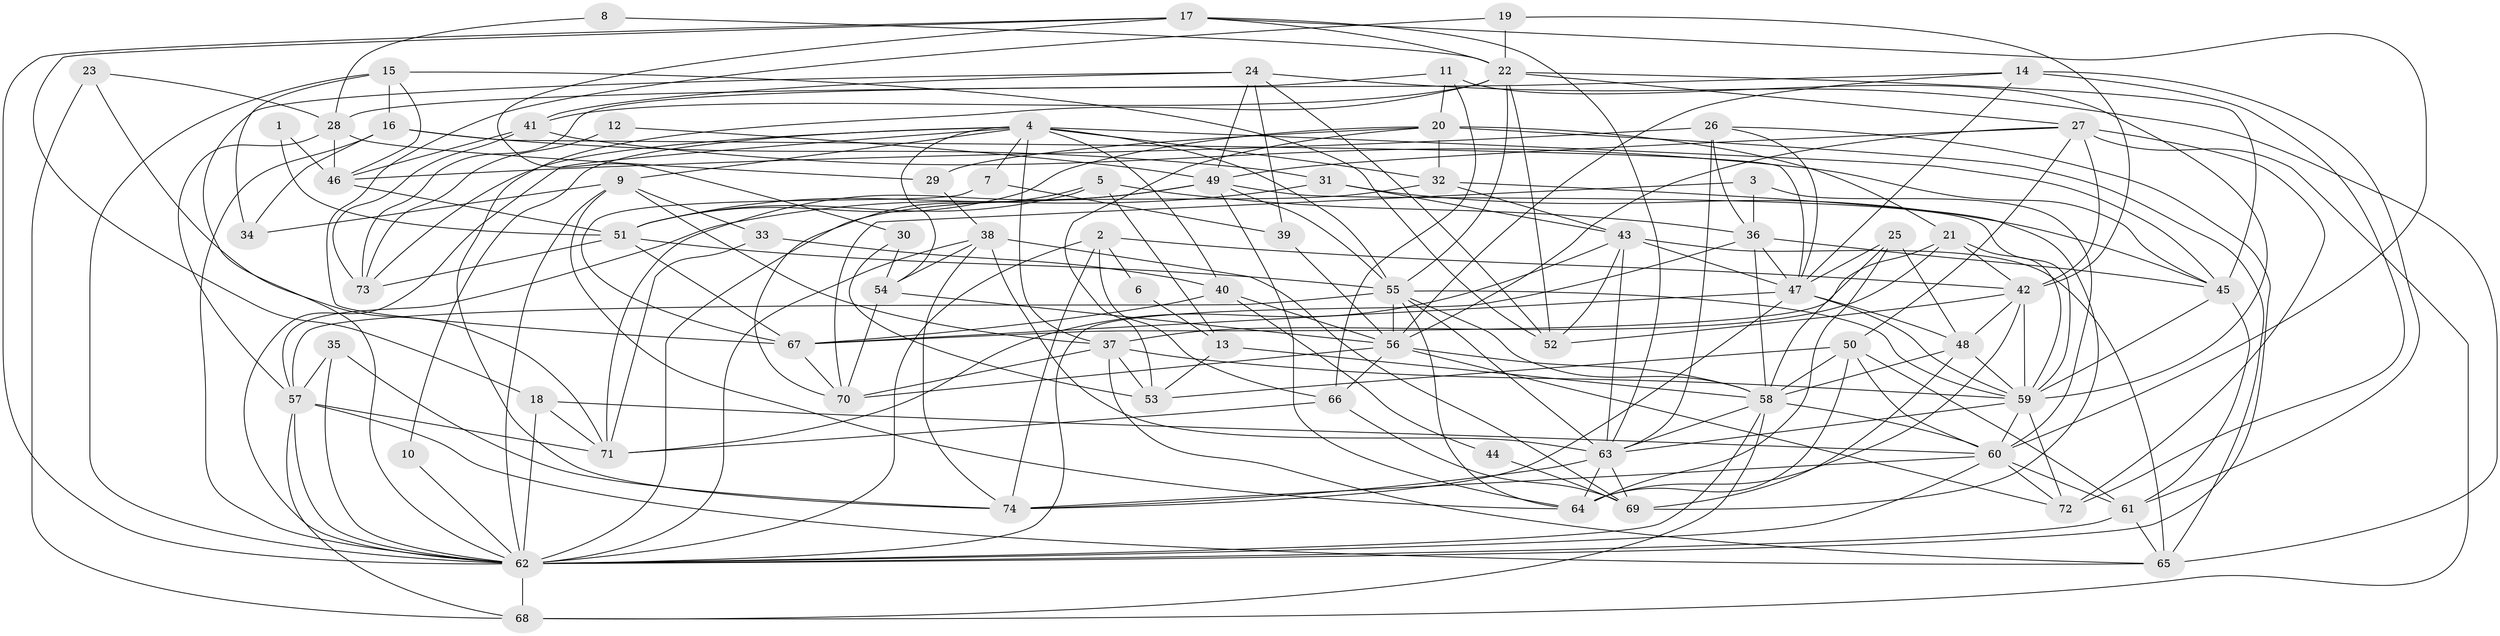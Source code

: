 // original degree distribution, {4: 0.22972972972972974, 6: 0.08783783783783784, 2: 0.10810810810810811, 5: 0.22297297297297297, 3: 0.3108108108108108, 7: 0.033783783783783786, 8: 0.006756756756756757}
// Generated by graph-tools (version 1.1) at 2025/26/03/09/25 03:26:12]
// undirected, 74 vertices, 216 edges
graph export_dot {
graph [start="1"]
  node [color=gray90,style=filled];
  1;
  2;
  3;
  4;
  5;
  6;
  7;
  8;
  9;
  10;
  11;
  12;
  13;
  14;
  15;
  16;
  17;
  18;
  19;
  20;
  21;
  22;
  23;
  24;
  25;
  26;
  27;
  28;
  29;
  30;
  31;
  32;
  33;
  34;
  35;
  36;
  37;
  38;
  39;
  40;
  41;
  42;
  43;
  44;
  45;
  46;
  47;
  48;
  49;
  50;
  51;
  52;
  53;
  54;
  55;
  56;
  57;
  58;
  59;
  60;
  61;
  62;
  63;
  64;
  65;
  66;
  67;
  68;
  69;
  70;
  71;
  72;
  73;
  74;
  1 -- 46 [weight=1.0];
  1 -- 51 [weight=1.0];
  2 -- 6 [weight=1.0];
  2 -- 42 [weight=1.0];
  2 -- 62 [weight=1.0];
  2 -- 66 [weight=1.0];
  2 -- 74 [weight=1.0];
  3 -- 36 [weight=1.0];
  3 -- 60 [weight=1.0];
  3 -- 70 [weight=1.0];
  4 -- 7 [weight=1.0];
  4 -- 9 [weight=1.0];
  4 -- 10 [weight=1.0];
  4 -- 32 [weight=2.0];
  4 -- 37 [weight=1.0];
  4 -- 40 [weight=2.0];
  4 -- 45 [weight=1.0];
  4 -- 54 [weight=1.0];
  4 -- 55 [weight=1.0];
  4 -- 62 [weight=1.0];
  4 -- 73 [weight=1.0];
  5 -- 13 [weight=1.0];
  5 -- 36 [weight=1.0];
  5 -- 51 [weight=1.0];
  5 -- 70 [weight=1.0];
  6 -- 13 [weight=1.0];
  7 -- 39 [weight=1.0];
  7 -- 67 [weight=1.0];
  8 -- 22 [weight=1.0];
  8 -- 28 [weight=1.0];
  9 -- 33 [weight=1.0];
  9 -- 34 [weight=1.0];
  9 -- 37 [weight=1.0];
  9 -- 62 [weight=1.0];
  9 -- 64 [weight=1.0];
  10 -- 62 [weight=1.0];
  11 -- 20 [weight=1.0];
  11 -- 59 [weight=1.0];
  11 -- 66 [weight=1.0];
  11 -- 73 [weight=1.0];
  12 -- 49 [weight=1.0];
  12 -- 73 [weight=1.0];
  13 -- 53 [weight=1.0];
  13 -- 58 [weight=2.0];
  14 -- 28 [weight=1.0];
  14 -- 47 [weight=1.0];
  14 -- 56 [weight=1.0];
  14 -- 61 [weight=1.0];
  14 -- 72 [weight=1.0];
  15 -- 16 [weight=1.0];
  15 -- 34 [weight=1.0];
  15 -- 46 [weight=1.0];
  15 -- 52 [weight=1.0];
  15 -- 62 [weight=1.0];
  16 -- 31 [weight=1.0];
  16 -- 34 [weight=1.0];
  16 -- 47 [weight=1.0];
  16 -- 62 [weight=1.0];
  17 -- 18 [weight=1.0];
  17 -- 22 [weight=1.0];
  17 -- 30 [weight=1.0];
  17 -- 60 [weight=1.0];
  17 -- 62 [weight=1.0];
  17 -- 63 [weight=1.0];
  18 -- 60 [weight=1.0];
  18 -- 62 [weight=1.0];
  18 -- 71 [weight=1.0];
  19 -- 22 [weight=1.0];
  19 -- 42 [weight=1.0];
  19 -- 67 [weight=1.0];
  20 -- 21 [weight=1.0];
  20 -- 29 [weight=1.0];
  20 -- 32 [weight=1.0];
  20 -- 51 [weight=1.0];
  20 -- 53 [weight=1.0];
  20 -- 65 [weight=1.0];
  21 -- 37 [weight=1.0];
  21 -- 42 [weight=1.0];
  21 -- 59 [weight=1.0];
  21 -- 67 [weight=1.0];
  22 -- 27 [weight=1.0];
  22 -- 41 [weight=1.0];
  22 -- 45 [weight=1.0];
  22 -- 52 [weight=1.0];
  22 -- 55 [weight=1.0];
  22 -- 74 [weight=1.0];
  23 -- 28 [weight=1.0];
  23 -- 68 [weight=1.0];
  23 -- 71 [weight=1.0];
  24 -- 39 [weight=1.0];
  24 -- 41 [weight=1.0];
  24 -- 49 [weight=1.0];
  24 -- 52 [weight=1.0];
  24 -- 62 [weight=1.0];
  24 -- 65 [weight=1.0];
  25 -- 47 [weight=1.0];
  25 -- 48 [weight=1.0];
  25 -- 58 [weight=1.0];
  25 -- 64 [weight=1.0];
  26 -- 36 [weight=1.0];
  26 -- 46 [weight=1.0];
  26 -- 47 [weight=1.0];
  26 -- 62 [weight=1.0];
  26 -- 63 [weight=1.0];
  27 -- 42 [weight=1.0];
  27 -- 49 [weight=1.0];
  27 -- 50 [weight=1.0];
  27 -- 56 [weight=1.0];
  27 -- 68 [weight=1.0];
  27 -- 72 [weight=1.0];
  28 -- 29 [weight=1.0];
  28 -- 46 [weight=1.0];
  28 -- 57 [weight=1.0];
  29 -- 38 [weight=1.0];
  30 -- 53 [weight=1.0];
  30 -- 54 [weight=1.0];
  31 -- 43 [weight=1.0];
  31 -- 45 [weight=1.0];
  31 -- 57 [weight=1.0];
  32 -- 43 [weight=1.0];
  32 -- 62 [weight=1.0];
  32 -- 69 [weight=1.0];
  33 -- 40 [weight=1.0];
  33 -- 71 [weight=1.0];
  35 -- 57 [weight=1.0];
  35 -- 62 [weight=1.0];
  35 -- 74 [weight=1.0];
  36 -- 45 [weight=1.0];
  36 -- 47 [weight=1.0];
  36 -- 58 [weight=1.0];
  36 -- 62 [weight=1.0];
  37 -- 53 [weight=1.0];
  37 -- 59 [weight=1.0];
  37 -- 65 [weight=1.0];
  37 -- 70 [weight=1.0];
  38 -- 54 [weight=1.0];
  38 -- 62 [weight=1.0];
  38 -- 63 [weight=1.0];
  38 -- 69 [weight=1.0];
  38 -- 74 [weight=1.0];
  39 -- 56 [weight=1.0];
  40 -- 44 [weight=1.0];
  40 -- 56 [weight=1.0];
  40 -- 67 [weight=1.0];
  41 -- 45 [weight=1.0];
  41 -- 46 [weight=1.0];
  41 -- 73 [weight=1.0];
  42 -- 48 [weight=1.0];
  42 -- 52 [weight=1.0];
  42 -- 59 [weight=1.0];
  42 -- 64 [weight=1.0];
  43 -- 47 [weight=1.0];
  43 -- 52 [weight=1.0];
  43 -- 63 [weight=1.0];
  43 -- 65 [weight=1.0];
  43 -- 71 [weight=1.0];
  44 -- 69 [weight=1.0];
  45 -- 59 [weight=1.0];
  45 -- 61 [weight=1.0];
  46 -- 51 [weight=1.0];
  47 -- 48 [weight=1.0];
  47 -- 59 [weight=1.0];
  47 -- 67 [weight=1.0];
  47 -- 74 [weight=1.0];
  48 -- 58 [weight=1.0];
  48 -- 59 [weight=1.0];
  48 -- 69 [weight=1.0];
  49 -- 51 [weight=1.0];
  49 -- 55 [weight=1.0];
  49 -- 59 [weight=1.0];
  49 -- 64 [weight=1.0];
  49 -- 71 [weight=1.0];
  50 -- 53 [weight=1.0];
  50 -- 58 [weight=1.0];
  50 -- 60 [weight=1.0];
  50 -- 61 [weight=1.0];
  50 -- 64 [weight=1.0];
  51 -- 55 [weight=1.0];
  51 -- 67 [weight=1.0];
  51 -- 73 [weight=1.0];
  54 -- 56 [weight=1.0];
  54 -- 70 [weight=1.0];
  55 -- 56 [weight=1.0];
  55 -- 57 [weight=1.0];
  55 -- 58 [weight=1.0];
  55 -- 59 [weight=1.0];
  55 -- 63 [weight=1.0];
  55 -- 64 [weight=1.0];
  56 -- 58 [weight=1.0];
  56 -- 66 [weight=1.0];
  56 -- 70 [weight=1.0];
  56 -- 72 [weight=1.0];
  57 -- 62 [weight=1.0];
  57 -- 65 [weight=1.0];
  57 -- 68 [weight=1.0];
  57 -- 71 [weight=2.0];
  58 -- 60 [weight=1.0];
  58 -- 62 [weight=1.0];
  58 -- 63 [weight=1.0];
  58 -- 68 [weight=1.0];
  59 -- 60 [weight=1.0];
  59 -- 63 [weight=1.0];
  59 -- 72 [weight=1.0];
  60 -- 61 [weight=1.0];
  60 -- 62 [weight=1.0];
  60 -- 72 [weight=1.0];
  60 -- 74 [weight=1.0];
  61 -- 62 [weight=1.0];
  61 -- 65 [weight=1.0];
  62 -- 68 [weight=1.0];
  63 -- 64 [weight=2.0];
  63 -- 69 [weight=1.0];
  63 -- 74 [weight=1.0];
  66 -- 69 [weight=1.0];
  66 -- 71 [weight=1.0];
  67 -- 70 [weight=1.0];
}
